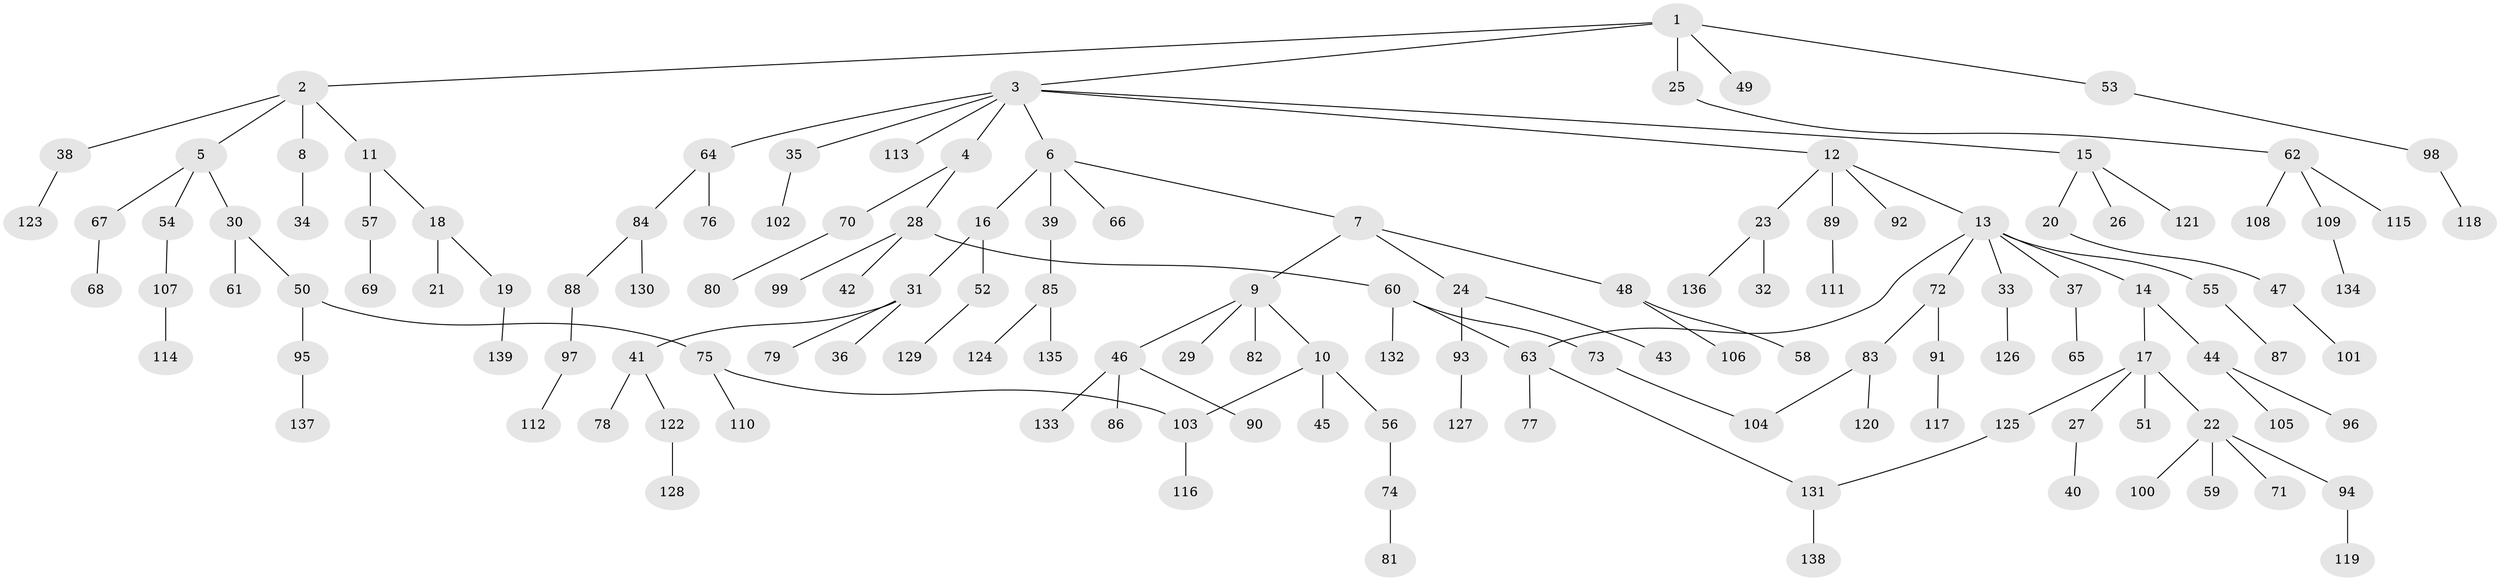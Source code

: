 // coarse degree distribution, {11: 0.010869565217391304, 5: 0.043478260869565216, 3: 0.14130434782608695, 4: 0.07608695652173914, 7: 0.021739130434782608, 2: 0.14130434782608695, 1: 0.5652173913043478}
// Generated by graph-tools (version 1.1) at 2025/41/03/06/25 10:41:26]
// undirected, 139 vertices, 142 edges
graph export_dot {
graph [start="1"]
  node [color=gray90,style=filled];
  1;
  2;
  3;
  4;
  5;
  6;
  7;
  8;
  9;
  10;
  11;
  12;
  13;
  14;
  15;
  16;
  17;
  18;
  19;
  20;
  21;
  22;
  23;
  24;
  25;
  26;
  27;
  28;
  29;
  30;
  31;
  32;
  33;
  34;
  35;
  36;
  37;
  38;
  39;
  40;
  41;
  42;
  43;
  44;
  45;
  46;
  47;
  48;
  49;
  50;
  51;
  52;
  53;
  54;
  55;
  56;
  57;
  58;
  59;
  60;
  61;
  62;
  63;
  64;
  65;
  66;
  67;
  68;
  69;
  70;
  71;
  72;
  73;
  74;
  75;
  76;
  77;
  78;
  79;
  80;
  81;
  82;
  83;
  84;
  85;
  86;
  87;
  88;
  89;
  90;
  91;
  92;
  93;
  94;
  95;
  96;
  97;
  98;
  99;
  100;
  101;
  102;
  103;
  104;
  105;
  106;
  107;
  108;
  109;
  110;
  111;
  112;
  113;
  114;
  115;
  116;
  117;
  118;
  119;
  120;
  121;
  122;
  123;
  124;
  125;
  126;
  127;
  128;
  129;
  130;
  131;
  132;
  133;
  134;
  135;
  136;
  137;
  138;
  139;
  1 -- 2;
  1 -- 3;
  1 -- 25;
  1 -- 49;
  1 -- 53;
  2 -- 5;
  2 -- 8;
  2 -- 11;
  2 -- 38;
  3 -- 4;
  3 -- 6;
  3 -- 12;
  3 -- 15;
  3 -- 35;
  3 -- 64;
  3 -- 113;
  4 -- 28;
  4 -- 70;
  5 -- 30;
  5 -- 54;
  5 -- 67;
  6 -- 7;
  6 -- 16;
  6 -- 39;
  6 -- 66;
  7 -- 9;
  7 -- 24;
  7 -- 48;
  8 -- 34;
  9 -- 10;
  9 -- 29;
  9 -- 46;
  9 -- 82;
  10 -- 45;
  10 -- 56;
  10 -- 103;
  11 -- 18;
  11 -- 57;
  12 -- 13;
  12 -- 23;
  12 -- 89;
  12 -- 92;
  13 -- 14;
  13 -- 33;
  13 -- 37;
  13 -- 55;
  13 -- 63;
  13 -- 72;
  14 -- 17;
  14 -- 44;
  15 -- 20;
  15 -- 26;
  15 -- 121;
  16 -- 31;
  16 -- 52;
  17 -- 22;
  17 -- 27;
  17 -- 51;
  17 -- 125;
  18 -- 19;
  18 -- 21;
  19 -- 139;
  20 -- 47;
  22 -- 59;
  22 -- 71;
  22 -- 94;
  22 -- 100;
  23 -- 32;
  23 -- 136;
  24 -- 43;
  24 -- 93;
  25 -- 62;
  27 -- 40;
  28 -- 42;
  28 -- 60;
  28 -- 99;
  30 -- 50;
  30 -- 61;
  31 -- 36;
  31 -- 41;
  31 -- 79;
  33 -- 126;
  35 -- 102;
  37 -- 65;
  38 -- 123;
  39 -- 85;
  41 -- 78;
  41 -- 122;
  44 -- 96;
  44 -- 105;
  46 -- 86;
  46 -- 90;
  46 -- 133;
  47 -- 101;
  48 -- 58;
  48 -- 106;
  50 -- 75;
  50 -- 95;
  52 -- 129;
  53 -- 98;
  54 -- 107;
  55 -- 87;
  56 -- 74;
  57 -- 69;
  60 -- 73;
  60 -- 132;
  60 -- 63;
  62 -- 108;
  62 -- 109;
  62 -- 115;
  63 -- 77;
  63 -- 131;
  64 -- 76;
  64 -- 84;
  67 -- 68;
  70 -- 80;
  72 -- 83;
  72 -- 91;
  73 -- 104;
  74 -- 81;
  75 -- 110;
  75 -- 103;
  83 -- 120;
  83 -- 104;
  84 -- 88;
  84 -- 130;
  85 -- 124;
  85 -- 135;
  88 -- 97;
  89 -- 111;
  91 -- 117;
  93 -- 127;
  94 -- 119;
  95 -- 137;
  97 -- 112;
  98 -- 118;
  103 -- 116;
  107 -- 114;
  109 -- 134;
  122 -- 128;
  125 -- 131;
  131 -- 138;
}
